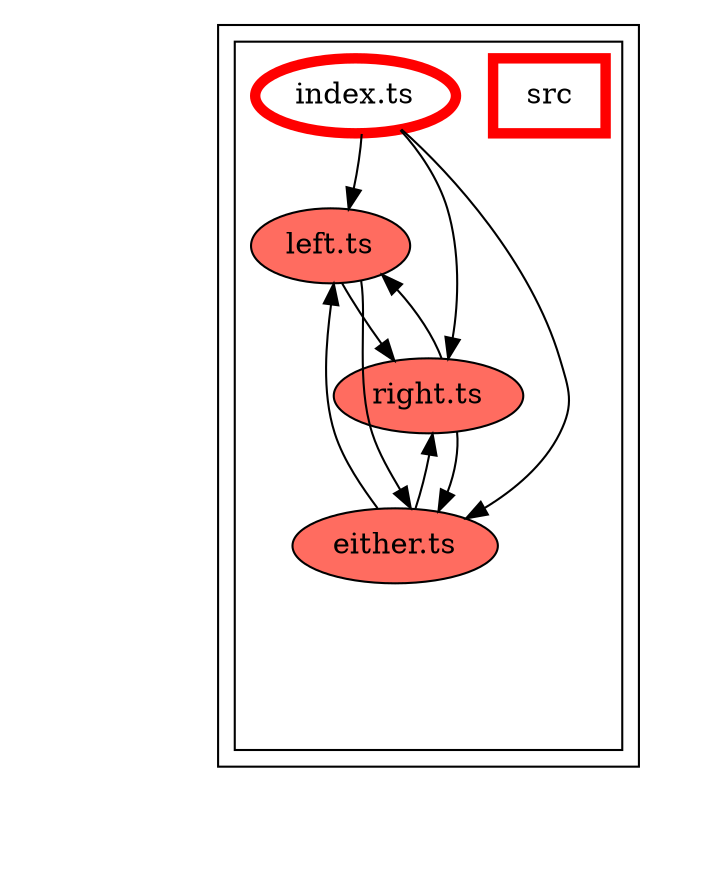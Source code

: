digraph "dependency-graph-[object Object]" {
  compound = true;
  "dependency-graph-[object Object]" [
    style = "invis";
  ];
  "src/left.ts";
  "src/right.ts";
  "src/either.ts";
  subgraph "cluster_src" {
    color = "#000000";
    label = "";
    "name_src" [
      penwidth = 5;
      shape = "rectangle";
      color = "#ff0000";
      label = "src";
    ];
    "exit_src" [
      style = "invis";
    ];
    subgraph "cluster_src" {
      color = "#000000";
      label = "";
      "name_src" [
        penwidth = 5;
        shape = "rectangle";
        color = "#ff0000";
        label = "src";
      ];
      "exit_src" [
        style = "invis";
      ];
      "src/either.ts" [
        label = "either.ts";
        fillcolor = "#ff6c60";
        style = "rounded,filled";
      ];
      "src/index.ts" [
        label = "index.ts";
        color = "#ff0000";
        penwidth = 5;
      ];
      "src/left.ts" [
        label = "left.ts";
        fillcolor = "#ff6c60";
        style = "rounded,filled";
      ];
      "src/right.ts" [
        label = "right.ts";
        fillcolor = "#ff6c60";
        style = "rounded,filled";
      ];
      "src/either.ts" -> "exit_src" [
        style = "invis";
      ];
      "src/index.ts" -> "exit_src" [
        style = "invis";
      ];
      "src/left.ts" -> "exit_src" [
        style = "invis";
      ];
      "src/right.ts" -> "exit_src" [
        style = "invis";
      ];
    }
    "exit_src" -> "exit_src" [
      style = "invis";
    ];
    "exit_src" -> "exit_src" [
      style = "invis";
    ];
    "exit_src" -> "exit_src" [
      style = "invis";
    ];
    "exit_src" -> "exit_src" [
      style = "invis";
    ];
  }
  "exit_src" -> "dependency-graph-[object Object]" [
    style = "invis";
  ];
  "src/either.ts" -> "src/left.ts" [
    style = "invis";
  ];
  "src/either.ts" -> "src/left.ts" [
    style = "solid";
    ltail = "cluster_src/either.ts";
    lhead = "cluster_src/left.ts";
    color = "black";
  ];
  "src/either.ts" -> "src/right.ts" [
    style = "invis";
  ];
  "src/either.ts" -> "src/right.ts" [
    style = "solid";
    ltail = "cluster_src/either.ts";
    lhead = "cluster_src/right.ts";
    color = "black";
  ];
  "src/index.ts" -> "src/either.ts" [
    style = "invis";
  ];
  "src/index.ts" -> "src/either.ts" [
    style = "solid";
    ltail = "cluster_src/index.ts";
    lhead = "cluster_src/either.ts";
    color = "black";
  ];
  "src/index.ts" -> "src/left.ts" [
    style = "invis";
  ];
  "src/index.ts" -> "src/left.ts" [
    style = "solid";
    ltail = "cluster_src/index.ts";
    lhead = "cluster_src/left.ts";
    color = "black";
  ];
  "src/index.ts" -> "src/right.ts" [
    style = "invis";
  ];
  "src/index.ts" -> "src/right.ts" [
    style = "solid";
    ltail = "cluster_src/index.ts";
    lhead = "cluster_src/right.ts";
    color = "black";
  ];
  "src/left.ts" -> "src/either.ts" [
    style = "invis";
  ];
  "src/left.ts" -> "src/either.ts" [
    style = "solid";
    ltail = "cluster_src/left.ts";
    lhead = "cluster_src/either.ts";
    color = "black";
  ];
  "src/left.ts" -> "src/right.ts" [
    style = "invis";
  ];
  "src/left.ts" -> "src/right.ts" [
    style = "solid";
    ltail = "cluster_src/left.ts";
    lhead = "cluster_src/right.ts";
    color = "black";
  ];
  "src/right.ts" -> "src/either.ts" [
    style = "invis";
  ];
  "src/right.ts" -> "src/either.ts" [
    style = "solid";
    ltail = "cluster_src/right.ts";
    lhead = "cluster_src/either.ts";
    color = "black";
  ];
  "src/right.ts" -> "src/left.ts" [
    style = "invis";
  ];
  "src/right.ts" -> "src/left.ts" [
    style = "solid";
    ltail = "cluster_src/right.ts";
    lhead = "cluster_src/left.ts";
    color = "black";
  ];
}